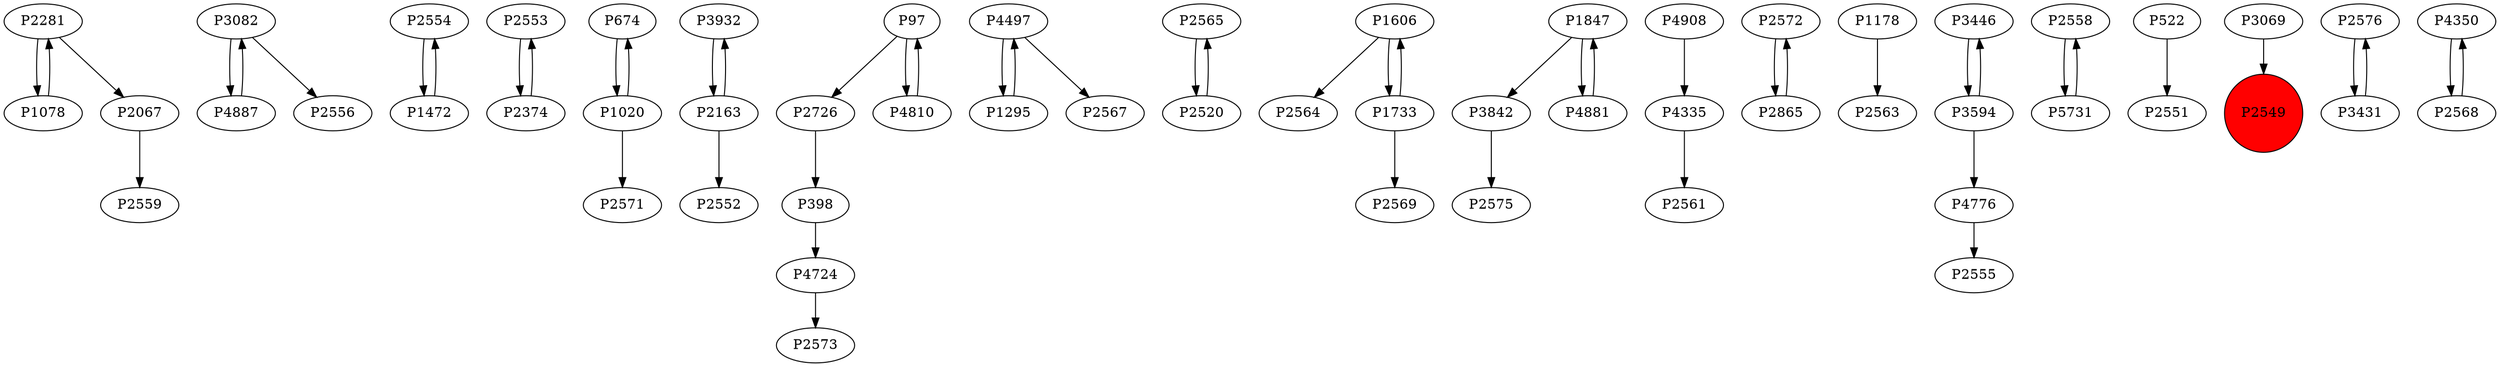 digraph {
	P2281 -> P1078
	P3082 -> P4887
	P2554 -> P1472
	P2553 -> P2374
	P674 -> P1020
	P3082 -> P2556
	P3932 -> P2163
	P2281 -> P2067
	P97 -> P2726
	P1020 -> P674
	P4887 -> P3082
	P4497 -> P1295
	P1020 -> P2571
	P2565 -> P2520
	P1606 -> P2564
	P1295 -> P4497
	P1847 -> P3842
	P4908 -> P4335
	P2163 -> P2552
	P1078 -> P2281
	P2572 -> P2865
	P1847 -> P4881
	P3842 -> P2575
	P1178 -> P2563
	P1472 -> P2554
	P3446 -> P3594
	P4881 -> P1847
	P97 -> P4810
	P4724 -> P2573
	P4810 -> P97
	P2558 -> P5731
	P522 -> P2551
	P1733 -> P2569
	P3594 -> P4776
	P3069 -> P2549
	P4776 -> P2555
	P2520 -> P2565
	P2576 -> P3431
	P3594 -> P3446
	P2067 -> P2559
	P4350 -> P2568
	P398 -> P4724
	P2865 -> P2572
	P5731 -> P2558
	P4497 -> P2567
	P4335 -> P2561
	P1733 -> P1606
	P2374 -> P2553
	P2726 -> P398
	P2568 -> P4350
	P2163 -> P3932
	P3431 -> P2576
	P1606 -> P1733
	P2549 [shape=circle]
	P2549 [style=filled]
	P2549 [fillcolor=red]
}